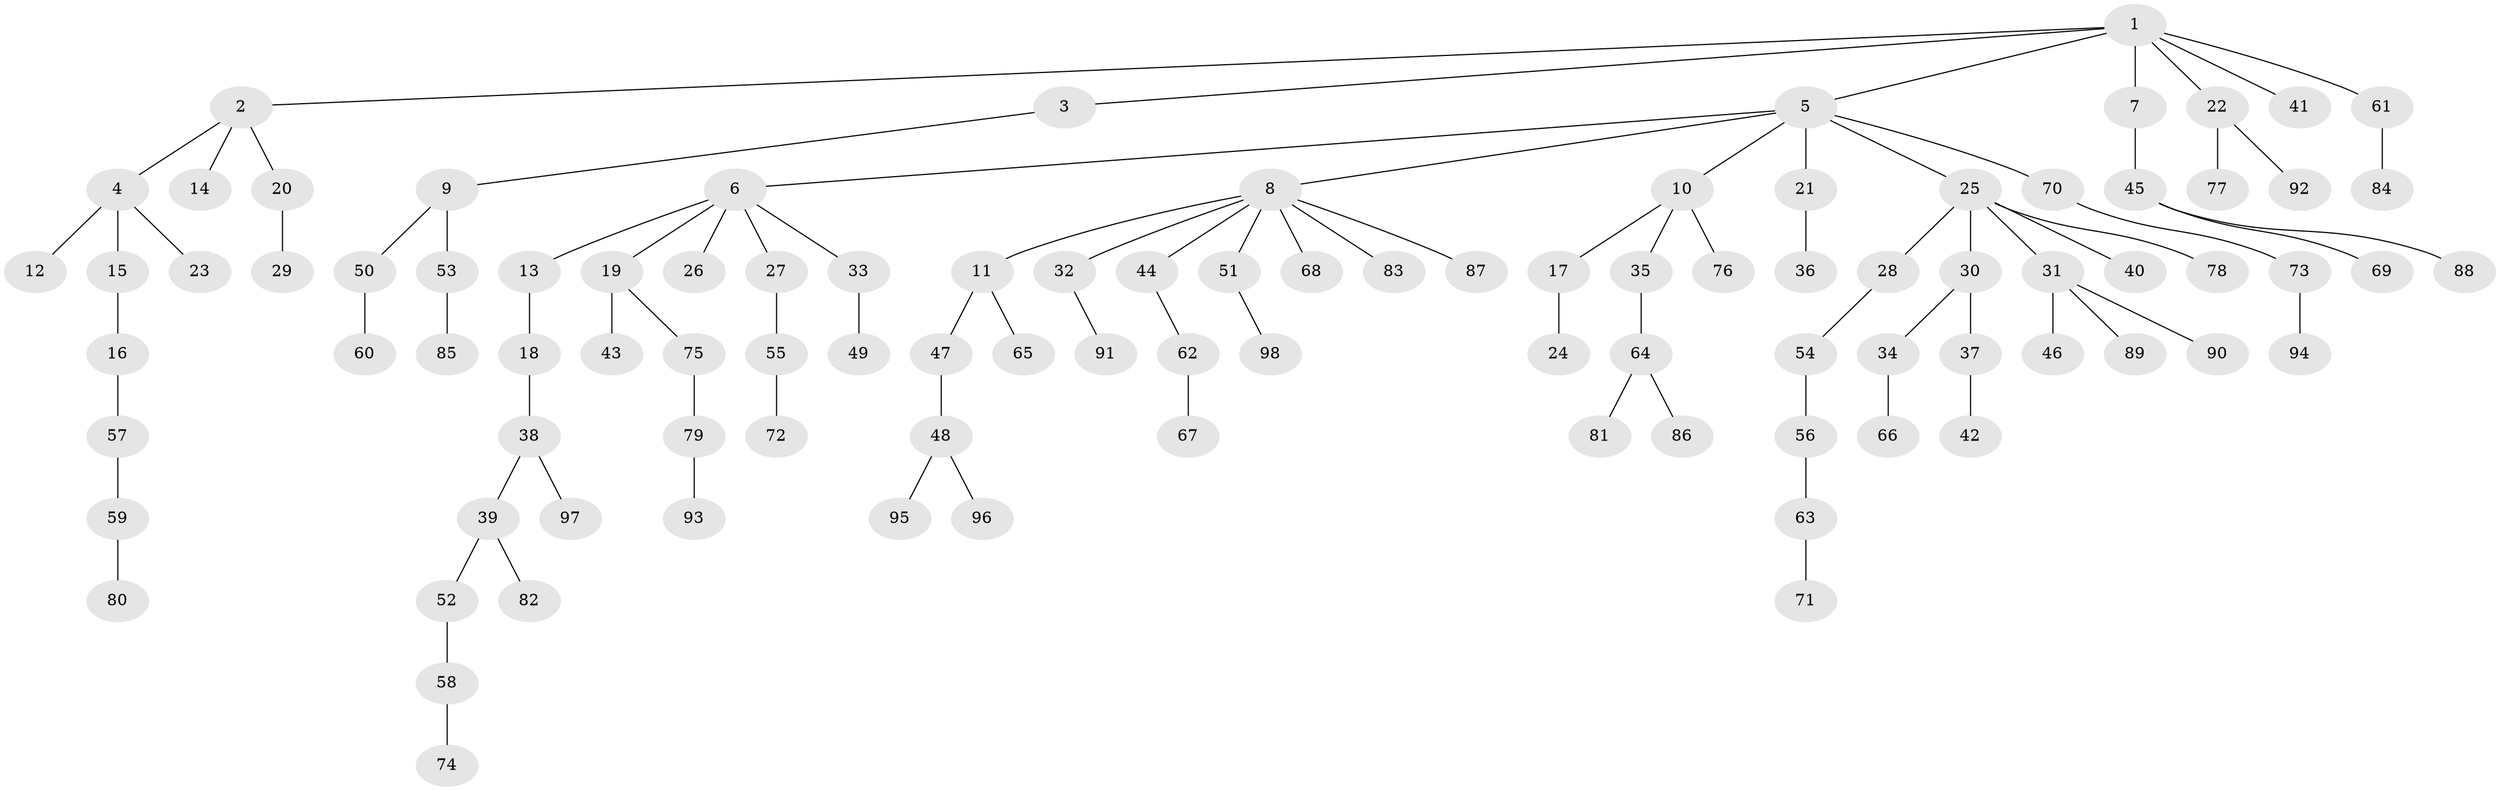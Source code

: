 // coarse degree distribution, {7: 0.03125, 6: 0.015625, 2: 0.25, 13: 0.015625, 5: 0.015625, 3: 0.078125, 1: 0.578125, 4: 0.015625}
// Generated by graph-tools (version 1.1) at 2025/42/03/06/25 10:42:04]
// undirected, 98 vertices, 97 edges
graph export_dot {
graph [start="1"]
  node [color=gray90,style=filled];
  1;
  2;
  3;
  4;
  5;
  6;
  7;
  8;
  9;
  10;
  11;
  12;
  13;
  14;
  15;
  16;
  17;
  18;
  19;
  20;
  21;
  22;
  23;
  24;
  25;
  26;
  27;
  28;
  29;
  30;
  31;
  32;
  33;
  34;
  35;
  36;
  37;
  38;
  39;
  40;
  41;
  42;
  43;
  44;
  45;
  46;
  47;
  48;
  49;
  50;
  51;
  52;
  53;
  54;
  55;
  56;
  57;
  58;
  59;
  60;
  61;
  62;
  63;
  64;
  65;
  66;
  67;
  68;
  69;
  70;
  71;
  72;
  73;
  74;
  75;
  76;
  77;
  78;
  79;
  80;
  81;
  82;
  83;
  84;
  85;
  86;
  87;
  88;
  89;
  90;
  91;
  92;
  93;
  94;
  95;
  96;
  97;
  98;
  1 -- 2;
  1 -- 3;
  1 -- 5;
  1 -- 7;
  1 -- 22;
  1 -- 41;
  1 -- 61;
  2 -- 4;
  2 -- 14;
  2 -- 20;
  3 -- 9;
  4 -- 12;
  4 -- 15;
  4 -- 23;
  5 -- 6;
  5 -- 8;
  5 -- 10;
  5 -- 21;
  5 -- 25;
  5 -- 70;
  6 -- 13;
  6 -- 19;
  6 -- 26;
  6 -- 27;
  6 -- 33;
  7 -- 45;
  8 -- 11;
  8 -- 32;
  8 -- 44;
  8 -- 51;
  8 -- 68;
  8 -- 83;
  8 -- 87;
  9 -- 50;
  9 -- 53;
  10 -- 17;
  10 -- 35;
  10 -- 76;
  11 -- 47;
  11 -- 65;
  13 -- 18;
  15 -- 16;
  16 -- 57;
  17 -- 24;
  18 -- 38;
  19 -- 43;
  19 -- 75;
  20 -- 29;
  21 -- 36;
  22 -- 77;
  22 -- 92;
  25 -- 28;
  25 -- 30;
  25 -- 31;
  25 -- 40;
  25 -- 78;
  27 -- 55;
  28 -- 54;
  30 -- 34;
  30 -- 37;
  31 -- 46;
  31 -- 89;
  31 -- 90;
  32 -- 91;
  33 -- 49;
  34 -- 66;
  35 -- 64;
  37 -- 42;
  38 -- 39;
  38 -- 97;
  39 -- 52;
  39 -- 82;
  44 -- 62;
  45 -- 69;
  45 -- 88;
  47 -- 48;
  48 -- 95;
  48 -- 96;
  50 -- 60;
  51 -- 98;
  52 -- 58;
  53 -- 85;
  54 -- 56;
  55 -- 72;
  56 -- 63;
  57 -- 59;
  58 -- 74;
  59 -- 80;
  61 -- 84;
  62 -- 67;
  63 -- 71;
  64 -- 81;
  64 -- 86;
  70 -- 73;
  73 -- 94;
  75 -- 79;
  79 -- 93;
}

